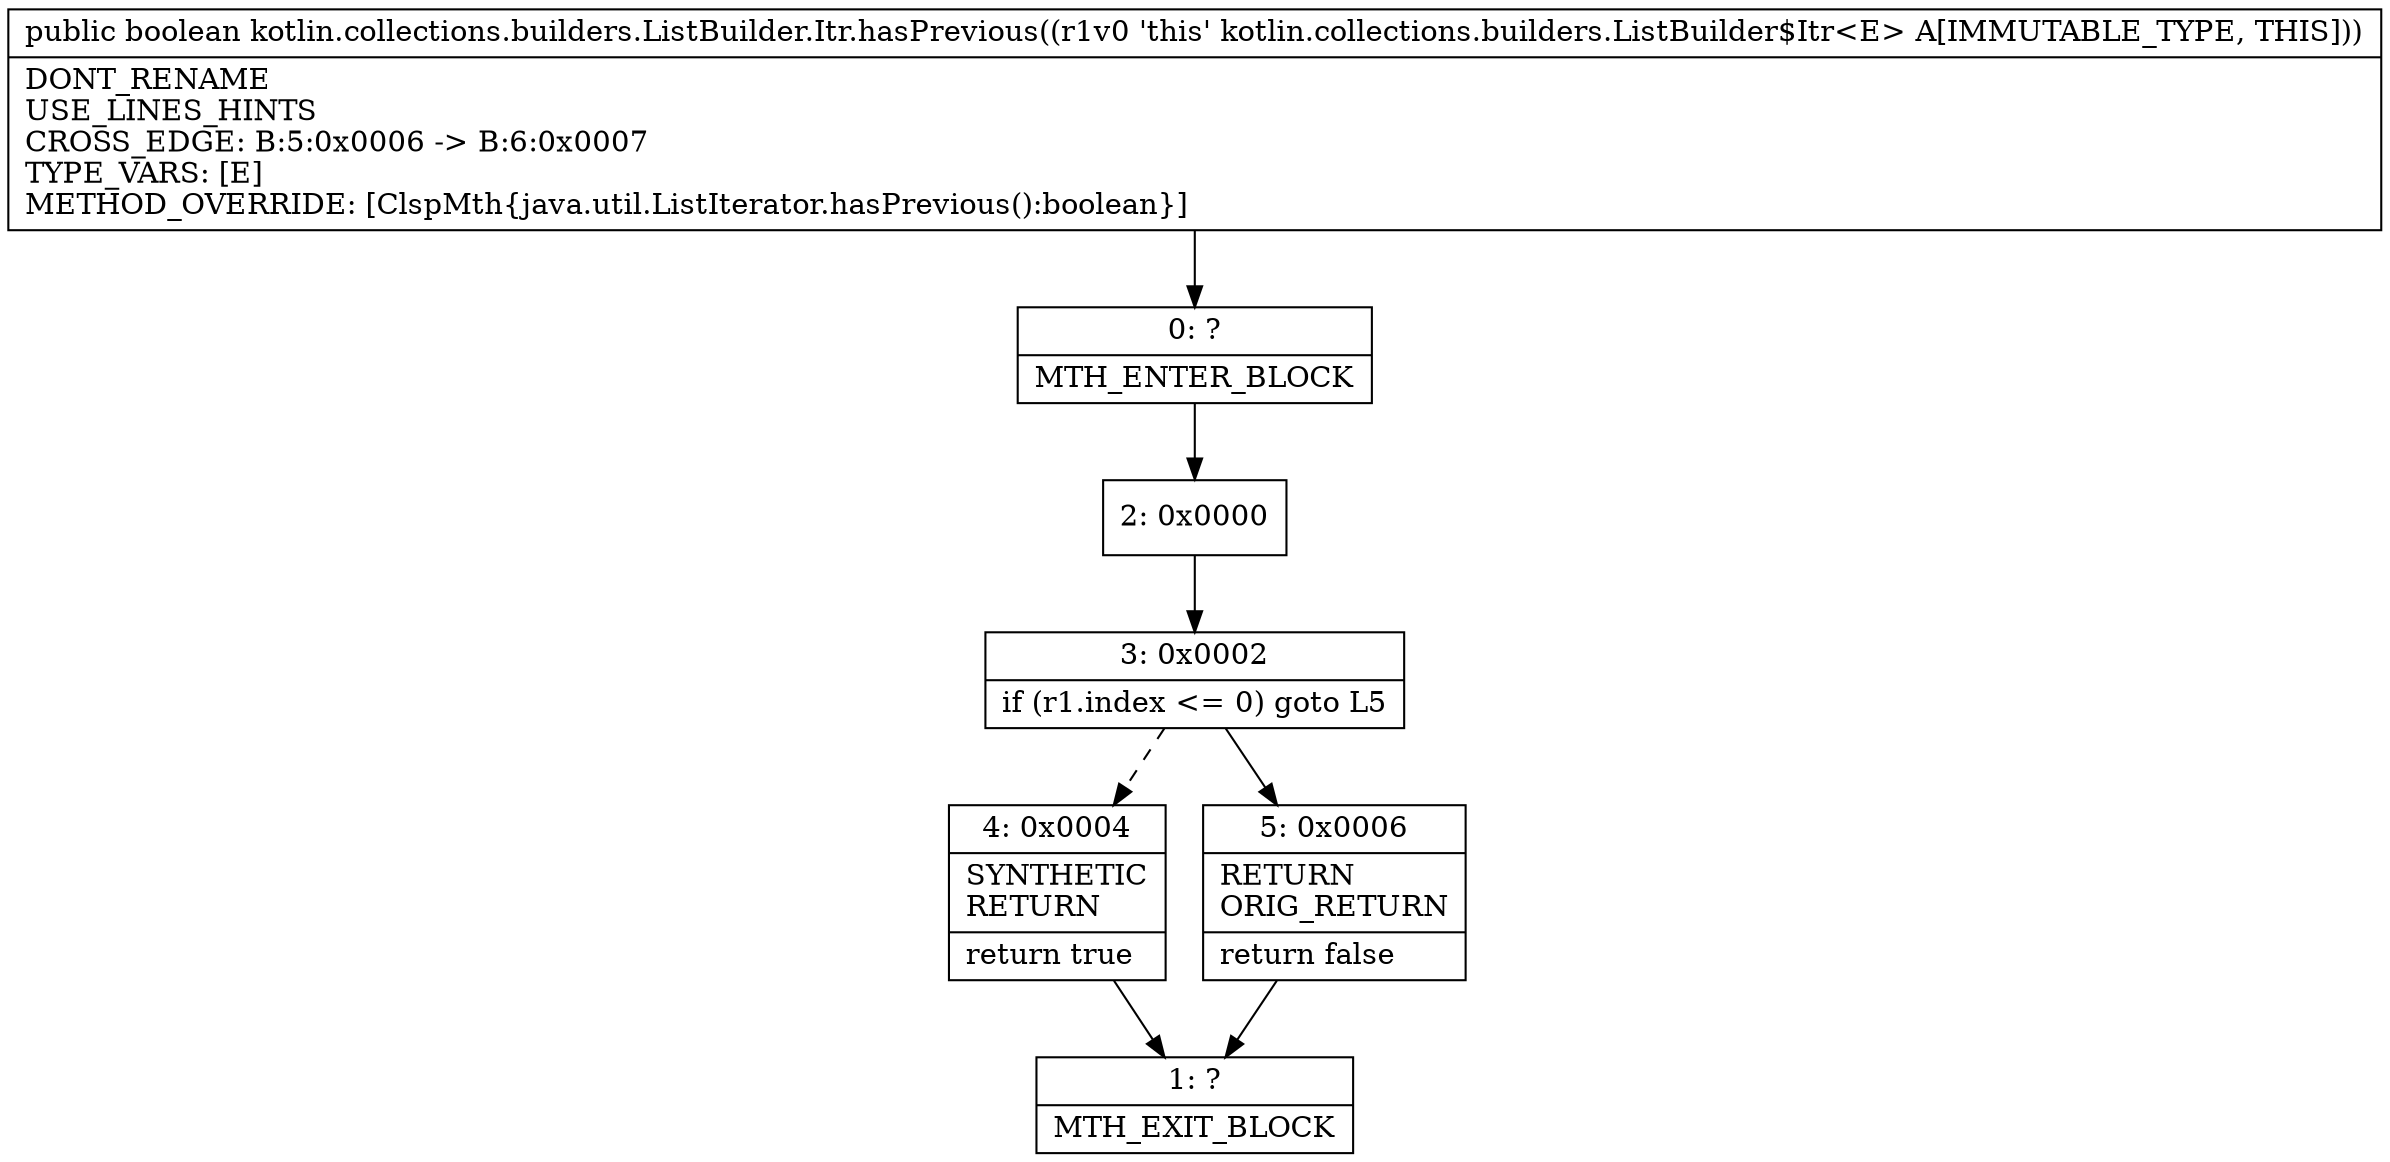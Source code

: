 digraph "CFG forkotlin.collections.builders.ListBuilder.Itr.hasPrevious()Z" {
Node_0 [shape=record,label="{0\:\ ?|MTH_ENTER_BLOCK\l}"];
Node_2 [shape=record,label="{2\:\ 0x0000}"];
Node_3 [shape=record,label="{3\:\ 0x0002|if (r1.index \<= 0) goto L5\l}"];
Node_4 [shape=record,label="{4\:\ 0x0004|SYNTHETIC\lRETURN\l|return true\l}"];
Node_1 [shape=record,label="{1\:\ ?|MTH_EXIT_BLOCK\l}"];
Node_5 [shape=record,label="{5\:\ 0x0006|RETURN\lORIG_RETURN\l|return false\l}"];
MethodNode[shape=record,label="{public boolean kotlin.collections.builders.ListBuilder.Itr.hasPrevious((r1v0 'this' kotlin.collections.builders.ListBuilder$Itr\<E\> A[IMMUTABLE_TYPE, THIS]))  | DONT_RENAME\lUSE_LINES_HINTS\lCROSS_EDGE: B:5:0x0006 \-\> B:6:0x0007\lTYPE_VARS: [E]\lMETHOD_OVERRIDE: [ClspMth\{java.util.ListIterator.hasPrevious():boolean\}]\l}"];
MethodNode -> Node_0;Node_0 -> Node_2;
Node_2 -> Node_3;
Node_3 -> Node_4[style=dashed];
Node_3 -> Node_5;
Node_4 -> Node_1;
Node_5 -> Node_1;
}

